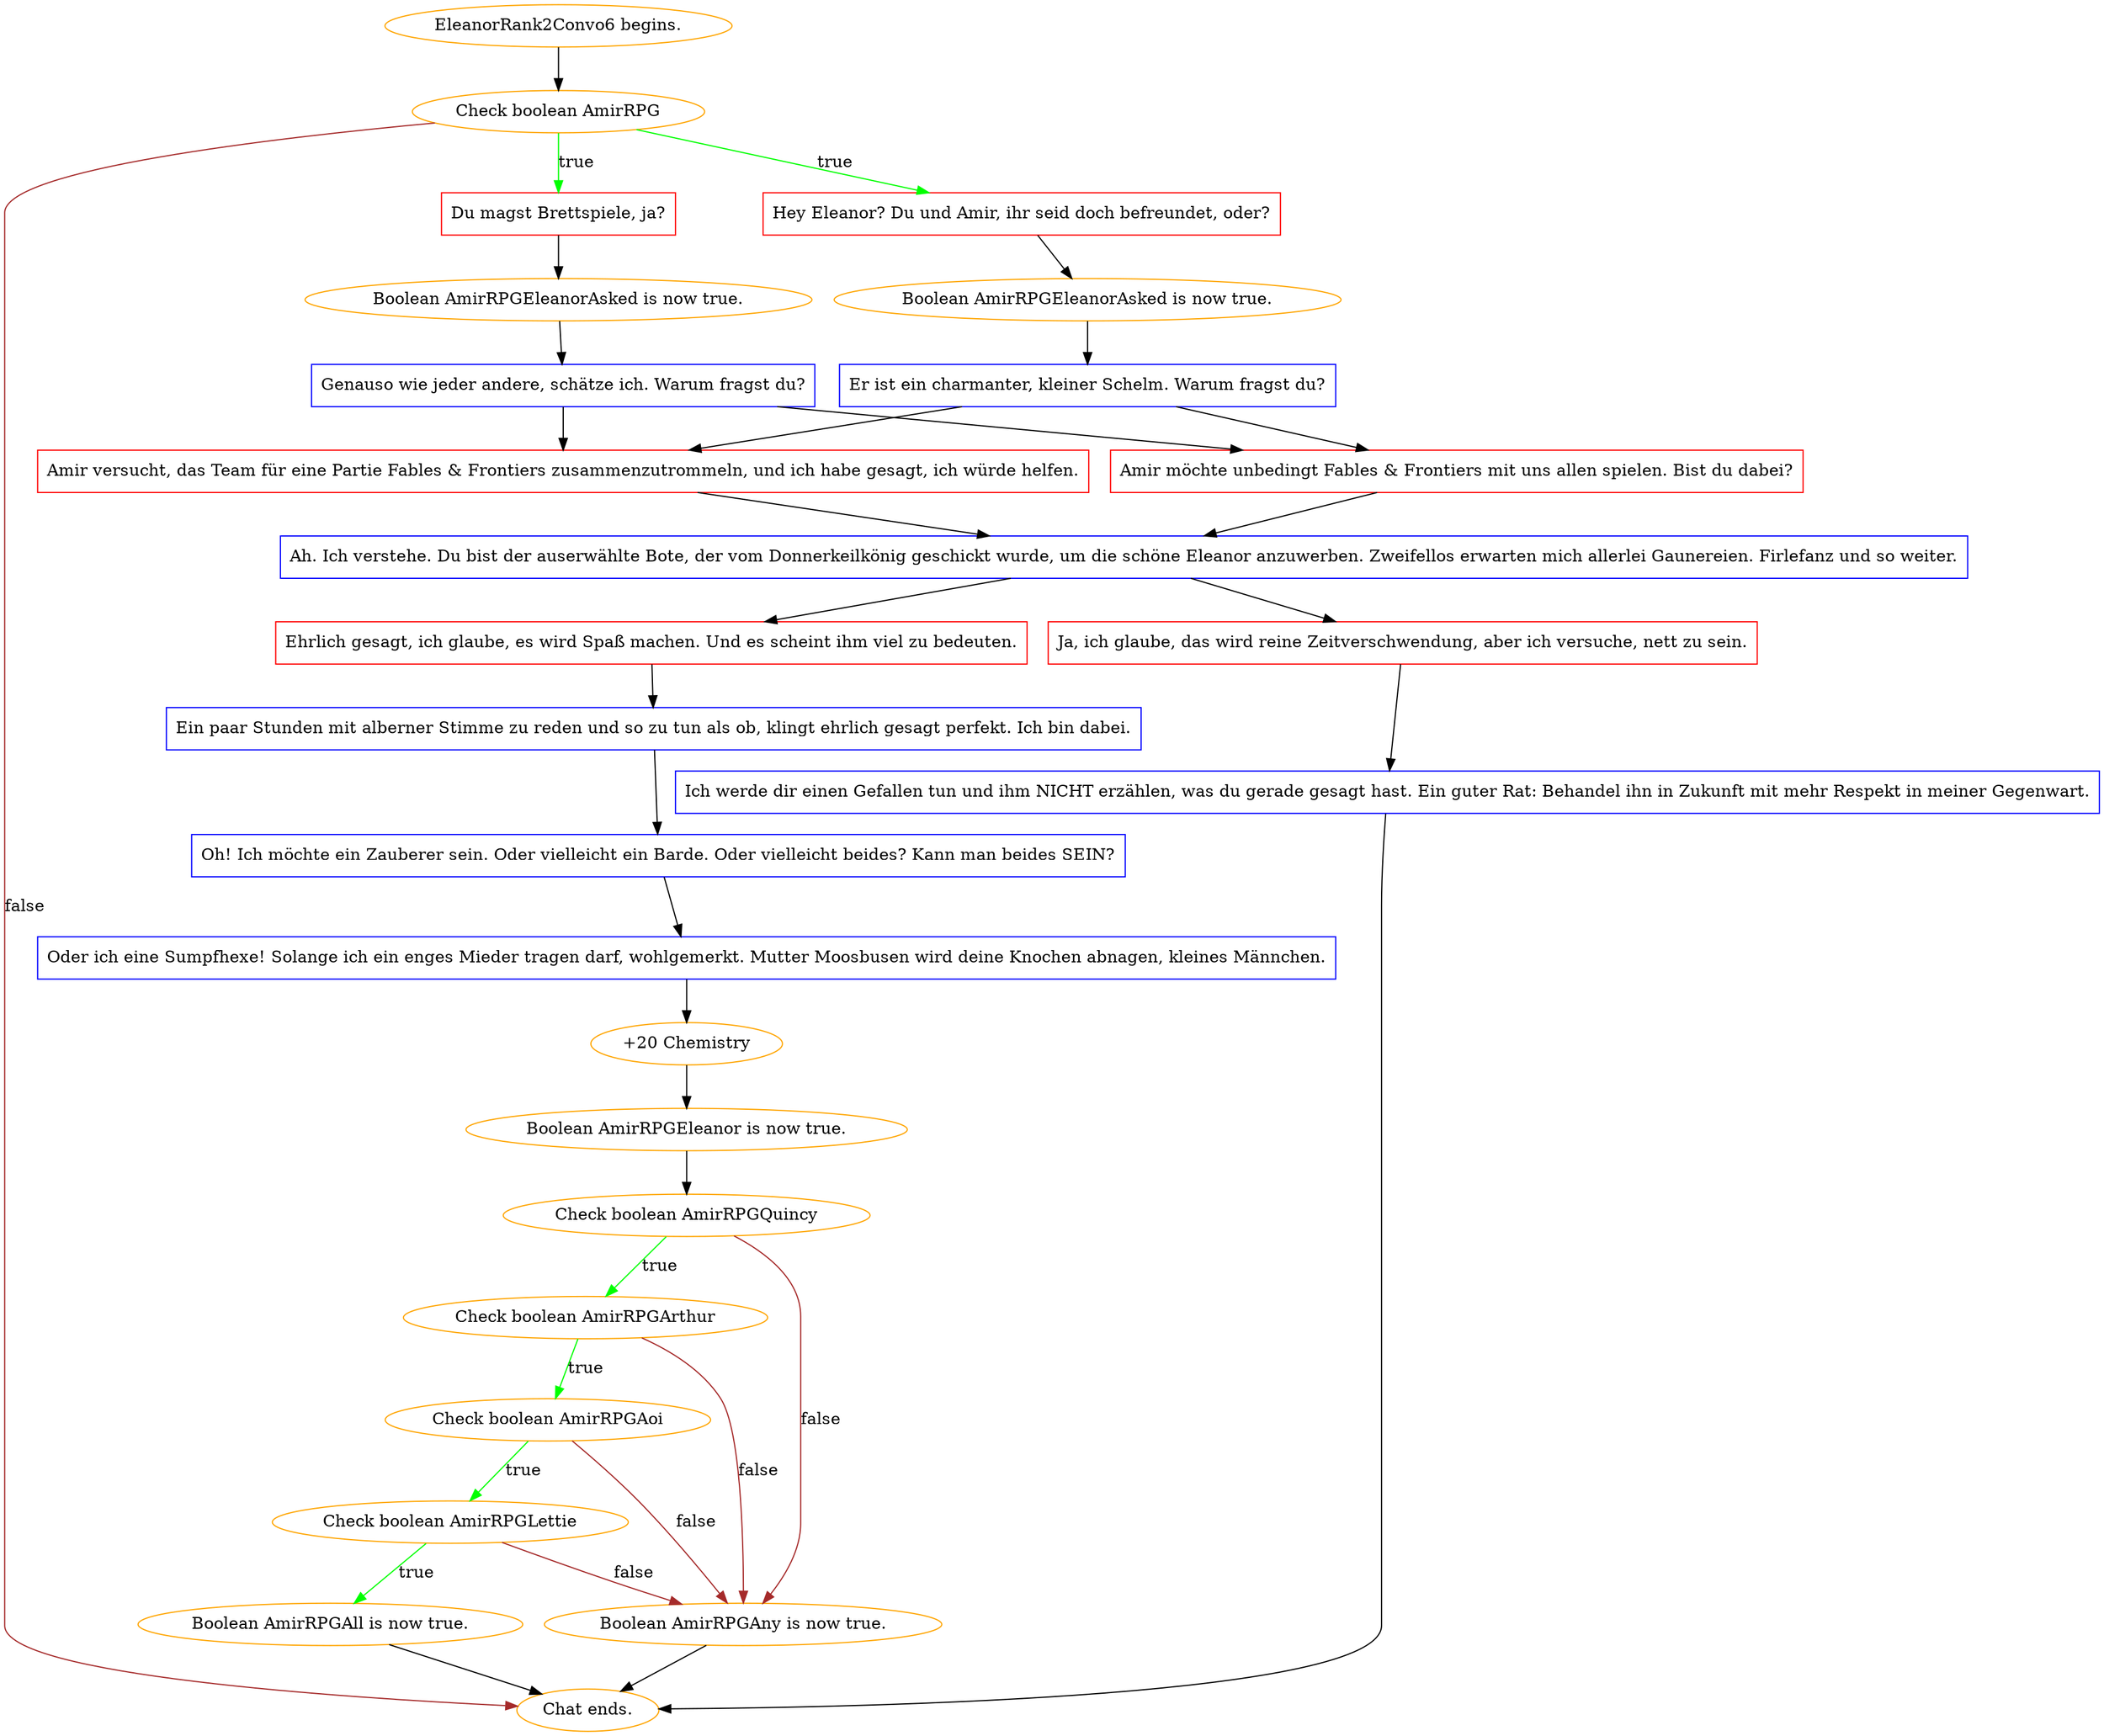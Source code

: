 digraph {
	"EleanorRank2Convo6 begins." [color=orange];
		"EleanorRank2Convo6 begins." -> j4038456104;
	j4038456104 [label="Check boolean AmirRPG",color=orange];
		j4038456104 -> j2992603924 [label=true,color=green];
		j4038456104 -> j660316501 [label=true,color=green];
		j4038456104 -> "Chat ends." [label=false,color=brown];
	j2992603924 [label="Hey Eleanor? Du und Amir, ihr seid doch befreundet, oder?",shape=box,color=red];
		j2992603924 -> j4260629106;
	j660316501 [label="Du magst Brettspiele, ja?",shape=box,color=red];
		j660316501 -> j2847872571;
	"Chat ends." [color=orange];
	j4260629106 [label="Boolean AmirRPGEleanorAsked is now true.",color=orange];
		j4260629106 -> j1669413778;
	j2847872571 [label="Boolean AmirRPGEleanorAsked is now true.",color=orange];
		j2847872571 -> j3577086191;
	j1669413778 [label="Er ist ein charmanter, kleiner Schelm. Warum fragst du?",shape=box,color=blue];
		j1669413778 -> j719985792;
		j1669413778 -> j3074617564;
	j3577086191 [label="Genauso wie jeder andere, schätze ich. Warum fragst du?",shape=box,color=blue];
		j3577086191 -> j719985792;
		j3577086191 -> j3074617564;
	j719985792 [label="Amir versucht, das Team für eine Partie Fables & Frontiers zusammenzutrommeln, und ich habe gesagt, ich würde helfen.",shape=box,color=red];
		j719985792 -> j912742927;
	j3074617564 [label="Amir möchte unbedingt Fables & Frontiers mit uns allen spielen. Bist du dabei?",shape=box,color=red];
		j3074617564 -> j912742927;
	j912742927 [label="Ah. Ich verstehe. Du bist der auserwählte Bote, der vom Donnerkeilkönig geschickt wurde, um die schöne Eleanor anzuwerben. Zweifellos erwarten mich allerlei Gaunereien. Firlefanz und so weiter.",shape=box,color=blue];
		j912742927 -> j4257658648;
		j912742927 -> j2700691533;
	j4257658648 [label="Ja, ich glaube, das wird reine Zeitverschwendung, aber ich versuche, nett zu sein.",shape=box,color=red];
		j4257658648 -> j3589006758;
	j2700691533 [label="Ehrlich gesagt, ich glaube, es wird Spaß machen. Und es scheint ihm viel zu bedeuten.",shape=box,color=red];
		j2700691533 -> j3912390370;
	j3589006758 [label="Ich werde dir einen Gefallen tun und ihm NICHT erzählen, was du gerade gesagt hast. Ein guter Rat: Behandel ihn in Zukunft mit mehr Respekt in meiner Gegenwart.",shape=box,color=blue];
		j3589006758 -> "Chat ends.";
	j3912390370 [label="Ein paar Stunden mit alberner Stimme zu reden und so zu tun als ob, klingt ehrlich gesagt perfekt. Ich bin dabei.",shape=box,color=blue];
		j3912390370 -> j2368470463;
	j2368470463 [label="Oh! Ich möchte ein Zauberer sein. Oder vielleicht ein Barde. Oder vielleicht beides? Kann man beides SEIN?",shape=box,color=blue];
		j2368470463 -> j3665483598;
	j3665483598 [label="Oder ich eine Sumpfhexe! Solange ich ein enges Mieder tragen darf, wohlgemerkt. Mutter Moosbusen wird deine Knochen abnagen, kleines Männchen.",shape=box,color=blue];
		j3665483598 -> j1667172562;
	j1667172562 [label="+20 Chemistry",color=orange];
		j1667172562 -> j628696720;
	j628696720 [label="Boolean AmirRPGEleanor is now true.",color=orange];
		j628696720 -> j544204682;
	j544204682 [label="Check boolean AmirRPGQuincy",color=orange];
		j544204682 -> j154985083 [label=true,color=green];
		j544204682 -> j1992773596 [label=false,color=brown];
	j154985083 [label="Check boolean AmirRPGArthur",color=orange];
		j154985083 -> j3551149342 [label=true,color=green];
		j154985083 -> j1992773596 [label=false,color=brown];
	j1992773596 [label="Boolean AmirRPGAny is now true.",color=orange];
		j1992773596 -> "Chat ends.";
	j3551149342 [label="Check boolean AmirRPGAoi",color=orange];
		j3551149342 -> j682952477 [label=true,color=green];
		j3551149342 -> j1992773596 [label=false,color=brown];
	j682952477 [label="Check boolean AmirRPGLettie",color=orange];
		j682952477 -> j2677000302 [label=true,color=green];
		j682952477 -> j1992773596 [label=false,color=brown];
	j2677000302 [label="Boolean AmirRPGAll is now true.",color=orange];
		j2677000302 -> "Chat ends.";
}
